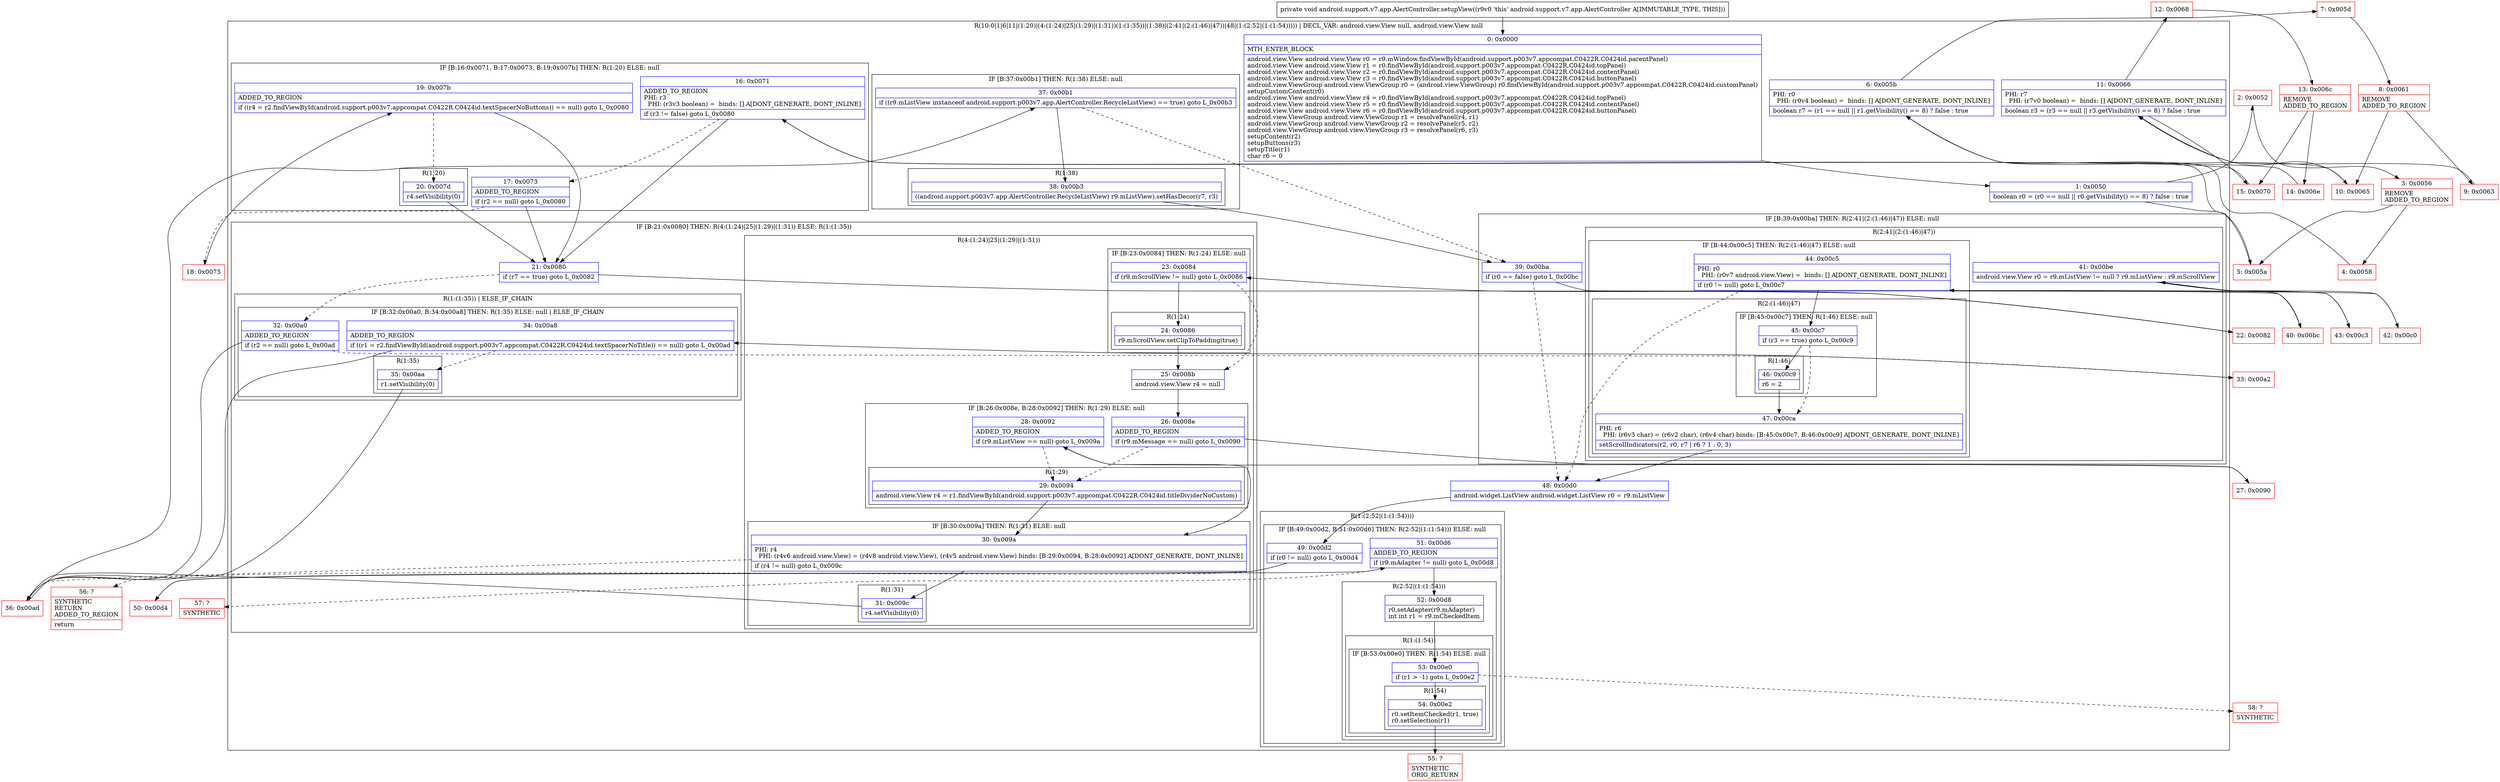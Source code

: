 digraph "CFG forandroid.support.v7.app.AlertController.setupView()V" {
subgraph cluster_Region_706001293 {
label = "R(10:0|1|6|11|(1:20)|(4:(1:24)|25|(1:29)|(1:31))(1:(1:35))|(1:38)|(2:41|(2:(1:46)|47))|48|(1:(2:52|(1:(1:54))))) | DECL_VAR: android.view.View null, android.view.View null\l";
node [shape=record,color=blue];
Node_0 [shape=record,label="{0\:\ 0x0000|MTH_ENTER_BLOCK\l|android.view.View android.view.View r0 = r9.mWindow.findViewById(android.support.p003v7.appcompat.C0422R.C0424id.parentPanel)\landroid.view.View android.view.View r1 = r0.findViewById(android.support.p003v7.appcompat.C0422R.C0424id.topPanel)\landroid.view.View android.view.View r2 = r0.findViewById(android.support.p003v7.appcompat.C0422R.C0424id.contentPanel)\landroid.view.View android.view.View r3 = r0.findViewById(android.support.p003v7.appcompat.C0422R.C0424id.buttonPanel)\landroid.view.ViewGroup android.view.ViewGroup r0 = (android.view.ViewGroup) r0.findViewById(android.support.p003v7.appcompat.C0422R.C0424id.customPanel)\lsetupCustomContent(r0)\landroid.view.View android.view.View r4 = r0.findViewById(android.support.p003v7.appcompat.C0422R.C0424id.topPanel)\landroid.view.View android.view.View r5 = r0.findViewById(android.support.p003v7.appcompat.C0422R.C0424id.contentPanel)\landroid.view.View android.view.View r6 = r0.findViewById(android.support.p003v7.appcompat.C0422R.C0424id.buttonPanel)\landroid.view.ViewGroup android.view.ViewGroup r1 = resolvePanel(r4, r1)\landroid.view.ViewGroup android.view.ViewGroup r2 = resolvePanel(r5, r2)\landroid.view.ViewGroup android.view.ViewGroup r3 = resolvePanel(r6, r3)\lsetupContent(r2)\lsetupButtons(r3)\lsetupTitle(r1)\lchar r6 = 0\l}"];
Node_1 [shape=record,label="{1\:\ 0x0050|boolean r0 = (r0 == null \|\| r0.getVisibility() == 8) ? false : true\l}"];
Node_6 [shape=record,label="{6\:\ 0x005b|PHI: r0 \l  PHI: (r0v4 boolean) =  binds: [] A[DONT_GENERATE, DONT_INLINE]\l|boolean r7 = (r1 == null \|\| r1.getVisibility() == 8) ? false : true\l}"];
Node_11 [shape=record,label="{11\:\ 0x0066|PHI: r7 \l  PHI: (r7v0 boolean) =  binds: [] A[DONT_GENERATE, DONT_INLINE]\l|boolean r3 = (r3 == null \|\| r3.getVisibility() == 8) ? false : true\l}"];
subgraph cluster_IfRegion_1657214575 {
label = "IF [B:16:0x0071, B:17:0x0073, B:19:0x007b] THEN: R(1:20) ELSE: null";
node [shape=record,color=blue];
Node_16 [shape=record,label="{16\:\ 0x0071|ADDED_TO_REGION\lPHI: r3 \l  PHI: (r3v3 boolean) =  binds: [] A[DONT_GENERATE, DONT_INLINE]\l|if (r3 != false) goto L_0x0080\l}"];
Node_17 [shape=record,label="{17\:\ 0x0073|ADDED_TO_REGION\l|if (r2 == null) goto L_0x0080\l}"];
Node_19 [shape=record,label="{19\:\ 0x007b|ADDED_TO_REGION\l|if ((r4 = r2.findViewById(android.support.p003v7.appcompat.C0422R.C0424id.textSpacerNoButtons)) == null) goto L_0x0080\l}"];
subgraph cluster_Region_104364733 {
label = "R(1:20)";
node [shape=record,color=blue];
Node_20 [shape=record,label="{20\:\ 0x007d|r4.setVisibility(0)\l}"];
}
}
subgraph cluster_IfRegion_1569293935 {
label = "IF [B:21:0x0080] THEN: R(4:(1:24)|25|(1:29)|(1:31)) ELSE: R(1:(1:35))";
node [shape=record,color=blue];
Node_21 [shape=record,label="{21\:\ 0x0080|if (r7 == true) goto L_0x0082\l}"];
subgraph cluster_Region_156367943 {
label = "R(4:(1:24)|25|(1:29)|(1:31))";
node [shape=record,color=blue];
subgraph cluster_IfRegion_178745891 {
label = "IF [B:23:0x0084] THEN: R(1:24) ELSE: null";
node [shape=record,color=blue];
Node_23 [shape=record,label="{23\:\ 0x0084|if (r9.mScrollView != null) goto L_0x0086\l}"];
subgraph cluster_Region_531401404 {
label = "R(1:24)";
node [shape=record,color=blue];
Node_24 [shape=record,label="{24\:\ 0x0086|r9.mScrollView.setClipToPadding(true)\l}"];
}
}
Node_25 [shape=record,label="{25\:\ 0x008b|android.view.View r4 = null\l}"];
subgraph cluster_IfRegion_1676228454 {
label = "IF [B:26:0x008e, B:28:0x0092] THEN: R(1:29) ELSE: null";
node [shape=record,color=blue];
Node_26 [shape=record,label="{26\:\ 0x008e|ADDED_TO_REGION\l|if (r9.mMessage == null) goto L_0x0090\l}"];
Node_28 [shape=record,label="{28\:\ 0x0092|ADDED_TO_REGION\l|if (r9.mListView == null) goto L_0x009a\l}"];
subgraph cluster_Region_797562468 {
label = "R(1:29)";
node [shape=record,color=blue];
Node_29 [shape=record,label="{29\:\ 0x0094|android.view.View r4 = r1.findViewById(android.support.p003v7.appcompat.C0422R.C0424id.titleDividerNoCustom)\l}"];
}
}
subgraph cluster_IfRegion_1841927930 {
label = "IF [B:30:0x009a] THEN: R(1:31) ELSE: null";
node [shape=record,color=blue];
Node_30 [shape=record,label="{30\:\ 0x009a|PHI: r4 \l  PHI: (r4v6 android.view.View) = (r4v8 android.view.View), (r4v5 android.view.View) binds: [B:29:0x0094, B:28:0x0092] A[DONT_GENERATE, DONT_INLINE]\l|if (r4 != null) goto L_0x009c\l}"];
subgraph cluster_Region_648352658 {
label = "R(1:31)";
node [shape=record,color=blue];
Node_31 [shape=record,label="{31\:\ 0x009c|r4.setVisibility(0)\l}"];
}
}
}
subgraph cluster_Region_650204212 {
label = "R(1:(1:35)) | ELSE_IF_CHAIN\l";
node [shape=record,color=blue];
subgraph cluster_IfRegion_1015889860 {
label = "IF [B:32:0x00a0, B:34:0x00a8] THEN: R(1:35) ELSE: null | ELSE_IF_CHAIN\l";
node [shape=record,color=blue];
Node_32 [shape=record,label="{32\:\ 0x00a0|ADDED_TO_REGION\l|if (r2 == null) goto L_0x00ad\l}"];
Node_34 [shape=record,label="{34\:\ 0x00a8|ADDED_TO_REGION\l|if ((r1 = r2.findViewById(android.support.p003v7.appcompat.C0422R.C0424id.textSpacerNoTitle)) == null) goto L_0x00ad\l}"];
subgraph cluster_Region_390466725 {
label = "R(1:35)";
node [shape=record,color=blue];
Node_35 [shape=record,label="{35\:\ 0x00aa|r1.setVisibility(0)\l}"];
}
}
}
}
subgraph cluster_IfRegion_1824820635 {
label = "IF [B:37:0x00b1] THEN: R(1:38) ELSE: null";
node [shape=record,color=blue];
Node_37 [shape=record,label="{37\:\ 0x00b1|if ((r9.mListView instanceof android.support.p003v7.app.AlertController.RecycleListView) == true) goto L_0x00b3\l}"];
subgraph cluster_Region_1069102782 {
label = "R(1:38)";
node [shape=record,color=blue];
Node_38 [shape=record,label="{38\:\ 0x00b3|((android.support.p003v7.app.AlertController.RecycleListView) r9.mListView).setHasDecor(r7, r3)\l}"];
}
}
subgraph cluster_IfRegion_137362353 {
label = "IF [B:39:0x00ba] THEN: R(2:41|(2:(1:46)|47)) ELSE: null";
node [shape=record,color=blue];
Node_39 [shape=record,label="{39\:\ 0x00ba|if (r0 == false) goto L_0x00bc\l}"];
subgraph cluster_Region_702308222 {
label = "R(2:41|(2:(1:46)|47))";
node [shape=record,color=blue];
Node_41 [shape=record,label="{41\:\ 0x00be|android.view.View r0 = r9.mListView != null ? r9.mListView : r9.mScrollView\l}"];
subgraph cluster_IfRegion_194373363 {
label = "IF [B:44:0x00c5] THEN: R(2:(1:46)|47) ELSE: null";
node [shape=record,color=blue];
Node_44 [shape=record,label="{44\:\ 0x00c5|PHI: r0 \l  PHI: (r0v7 android.view.View) =  binds: [] A[DONT_GENERATE, DONT_INLINE]\l|if (r0 != null) goto L_0x00c7\l}"];
subgraph cluster_Region_869933321 {
label = "R(2:(1:46)|47)";
node [shape=record,color=blue];
subgraph cluster_IfRegion_1647973442 {
label = "IF [B:45:0x00c7] THEN: R(1:46) ELSE: null";
node [shape=record,color=blue];
Node_45 [shape=record,label="{45\:\ 0x00c7|if (r3 == true) goto L_0x00c9\l}"];
subgraph cluster_Region_1384246240 {
label = "R(1:46)";
node [shape=record,color=blue];
Node_46 [shape=record,label="{46\:\ 0x00c9|r6 = 2\l}"];
}
}
Node_47 [shape=record,label="{47\:\ 0x00ca|PHI: r6 \l  PHI: (r6v3 char) = (r6v2 char), (r6v4 char) binds: [B:45:0x00c7, B:46:0x00c9] A[DONT_GENERATE, DONT_INLINE]\l|setScrollIndicators(r2, r0, r7 \| r6 ? 1 : 0, 3)\l}"];
}
}
}
}
Node_48 [shape=record,label="{48\:\ 0x00d0|android.widget.ListView android.widget.ListView r0 = r9.mListView\l}"];
subgraph cluster_Region_1178387810 {
label = "R(1:(2:52|(1:(1:54))))";
node [shape=record,color=blue];
subgraph cluster_IfRegion_356485575 {
label = "IF [B:49:0x00d2, B:51:0x00d6] THEN: R(2:52|(1:(1:54))) ELSE: null";
node [shape=record,color=blue];
Node_49 [shape=record,label="{49\:\ 0x00d2|if (r0 != null) goto L_0x00d4\l}"];
Node_51 [shape=record,label="{51\:\ 0x00d6|ADDED_TO_REGION\l|if (r9.mAdapter != null) goto L_0x00d8\l}"];
subgraph cluster_Region_76861425 {
label = "R(2:52|(1:(1:54)))";
node [shape=record,color=blue];
Node_52 [shape=record,label="{52\:\ 0x00d8|r0.setAdapter(r9.mAdapter)\lint int r1 = r9.mCheckedItem\l}"];
subgraph cluster_Region_1785747813 {
label = "R(1:(1:54))";
node [shape=record,color=blue];
subgraph cluster_IfRegion_1078236928 {
label = "IF [B:53:0x00e0] THEN: R(1:54) ELSE: null";
node [shape=record,color=blue];
Node_53 [shape=record,label="{53\:\ 0x00e0|if (r1 \> \-1) goto L_0x00e2\l}"];
subgraph cluster_Region_1928201499 {
label = "R(1:54)";
node [shape=record,color=blue];
Node_54 [shape=record,label="{54\:\ 0x00e2|r0.setItemChecked(r1, true)\lr0.setSelection(r1)\l}"];
}
}
}
}
}
}
}
Node_2 [shape=record,color=red,label="{2\:\ 0x0052}"];
Node_3 [shape=record,color=red,label="{3\:\ 0x0056|REMOVE\lADDED_TO_REGION\l}"];
Node_4 [shape=record,color=red,label="{4\:\ 0x0058}"];
Node_5 [shape=record,color=red,label="{5\:\ 0x005a}"];
Node_7 [shape=record,color=red,label="{7\:\ 0x005d}"];
Node_8 [shape=record,color=red,label="{8\:\ 0x0061|REMOVE\lADDED_TO_REGION\l}"];
Node_9 [shape=record,color=red,label="{9\:\ 0x0063}"];
Node_10 [shape=record,color=red,label="{10\:\ 0x0065}"];
Node_12 [shape=record,color=red,label="{12\:\ 0x0068}"];
Node_13 [shape=record,color=red,label="{13\:\ 0x006c|REMOVE\lADDED_TO_REGION\l}"];
Node_14 [shape=record,color=red,label="{14\:\ 0x006e}"];
Node_15 [shape=record,color=red,label="{15\:\ 0x0070}"];
Node_18 [shape=record,color=red,label="{18\:\ 0x0075}"];
Node_22 [shape=record,color=red,label="{22\:\ 0x0082}"];
Node_27 [shape=record,color=red,label="{27\:\ 0x0090}"];
Node_33 [shape=record,color=red,label="{33\:\ 0x00a2}"];
Node_36 [shape=record,color=red,label="{36\:\ 0x00ad}"];
Node_40 [shape=record,color=red,label="{40\:\ 0x00bc}"];
Node_42 [shape=record,color=red,label="{42\:\ 0x00c0}"];
Node_43 [shape=record,color=red,label="{43\:\ 0x00c3}"];
Node_50 [shape=record,color=red,label="{50\:\ 0x00d4}"];
Node_55 [shape=record,color=red,label="{55\:\ ?|SYNTHETIC\lORIG_RETURN\l}"];
Node_56 [shape=record,color=red,label="{56\:\ ?|SYNTHETIC\lRETURN\lADDED_TO_REGION\l|return\l}"];
Node_57 [shape=record,color=red,label="{57\:\ ?|SYNTHETIC\l}"];
Node_58 [shape=record,color=red,label="{58\:\ ?|SYNTHETIC\l}"];
MethodNode[shape=record,label="{private void android.support.v7.app.AlertController.setupView((r9v0 'this' android.support.v7.app.AlertController A[IMMUTABLE_TYPE, THIS])) }"];
MethodNode -> Node_0;
Node_0 -> Node_1;
Node_1 -> Node_2;
Node_1 -> Node_5;
Node_6 -> Node_7;
Node_6 -> Node_10;
Node_11 -> Node_12;
Node_11 -> Node_15;
Node_16 -> Node_17[style=dashed];
Node_16 -> Node_21;
Node_17 -> Node_18[style=dashed];
Node_17 -> Node_21;
Node_19 -> Node_20[style=dashed];
Node_19 -> Node_21;
Node_20 -> Node_21;
Node_21 -> Node_22;
Node_21 -> Node_32[style=dashed];
Node_23 -> Node_24;
Node_23 -> Node_25[style=dashed];
Node_24 -> Node_25;
Node_25 -> Node_26;
Node_26 -> Node_27;
Node_26 -> Node_29[style=dashed];
Node_28 -> Node_29[style=dashed];
Node_28 -> Node_30;
Node_29 -> Node_30;
Node_30 -> Node_31;
Node_30 -> Node_36[style=dashed];
Node_31 -> Node_36;
Node_32 -> Node_33[style=dashed];
Node_32 -> Node_36;
Node_34 -> Node_35[style=dashed];
Node_34 -> Node_36;
Node_35 -> Node_36;
Node_37 -> Node_38;
Node_37 -> Node_39[style=dashed];
Node_38 -> Node_39;
Node_39 -> Node_40;
Node_39 -> Node_48[style=dashed];
Node_41 -> Node_42;
Node_41 -> Node_43;
Node_44 -> Node_45;
Node_44 -> Node_48[style=dashed];
Node_45 -> Node_46;
Node_45 -> Node_47[style=dashed];
Node_46 -> Node_47;
Node_47 -> Node_48;
Node_48 -> Node_49;
Node_49 -> Node_50;
Node_49 -> Node_56[style=dashed];
Node_51 -> Node_52;
Node_51 -> Node_57[style=dashed];
Node_52 -> Node_53;
Node_53 -> Node_54;
Node_53 -> Node_58[style=dashed];
Node_54 -> Node_55;
Node_2 -> Node_3;
Node_3 -> Node_4;
Node_3 -> Node_5;
Node_4 -> Node_6;
Node_5 -> Node_6;
Node_7 -> Node_8;
Node_8 -> Node_9;
Node_8 -> Node_10;
Node_9 -> Node_11;
Node_10 -> Node_11;
Node_12 -> Node_13;
Node_13 -> Node_14;
Node_13 -> Node_15;
Node_14 -> Node_16;
Node_15 -> Node_16;
Node_18 -> Node_19;
Node_22 -> Node_23;
Node_27 -> Node_28;
Node_33 -> Node_34;
Node_36 -> Node_37;
Node_40 -> Node_41;
Node_42 -> Node_44;
Node_43 -> Node_44;
Node_50 -> Node_51;
}

